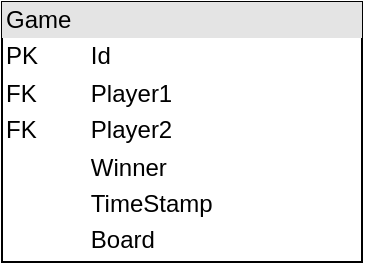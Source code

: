 <mxfile version="16.6.4" type="device"><diagram id="BxCIpP3IYuH_zdtZeJ9k" name="Page-1"><mxGraphModel dx="782" dy="436" grid="1" gridSize="10" guides="1" tooltips="1" connect="1" arrows="1" fold="1" page="1" pageScale="1" pageWidth="827" pageHeight="1169" math="0" shadow="0"><root><mxCell id="0"/><mxCell id="1" parent="0"/><mxCell id="KFhaXXYYZ3tPelFRMrf3-3" value="&lt;div style=&quot;box-sizing: border-box ; width: 100% ; background: #e4e4e4 ; padding: 2px&quot;&gt;Game&lt;/div&gt;&lt;table style=&quot;width: 100% ; font-size: 1em&quot; cellpadding=&quot;2&quot; cellspacing=&quot;0&quot;&gt;&lt;tbody&gt;&lt;tr&gt;&lt;td&gt;PK&lt;/td&gt;&lt;td&gt;Id&lt;/td&gt;&lt;/tr&gt;&lt;tr&gt;&lt;td&gt;FK&lt;/td&gt;&lt;td&gt;Player1&lt;/td&gt;&lt;/tr&gt;&lt;tr&gt;&lt;td&gt;FK&lt;/td&gt;&lt;td&gt;Player2&lt;/td&gt;&lt;/tr&gt;&lt;tr&gt;&lt;td&gt;&lt;br&gt;&lt;/td&gt;&lt;td&gt;Winner&lt;/td&gt;&lt;/tr&gt;&lt;tr&gt;&lt;td&gt;&lt;br&gt;&lt;/td&gt;&lt;td&gt;TimeStamp&lt;/td&gt;&lt;/tr&gt;&lt;tr&gt;&lt;td&gt;&lt;br&gt;&lt;/td&gt;&lt;td&gt;Board&lt;/td&gt;&lt;/tr&gt;&lt;/tbody&gt;&lt;/table&gt;" style="verticalAlign=top;align=left;overflow=fill;html=1;" vertex="1" parent="1"><mxGeometry x="150" y="70" width="180" height="130" as="geometry"/></mxCell></root></mxGraphModel></diagram></mxfile>
